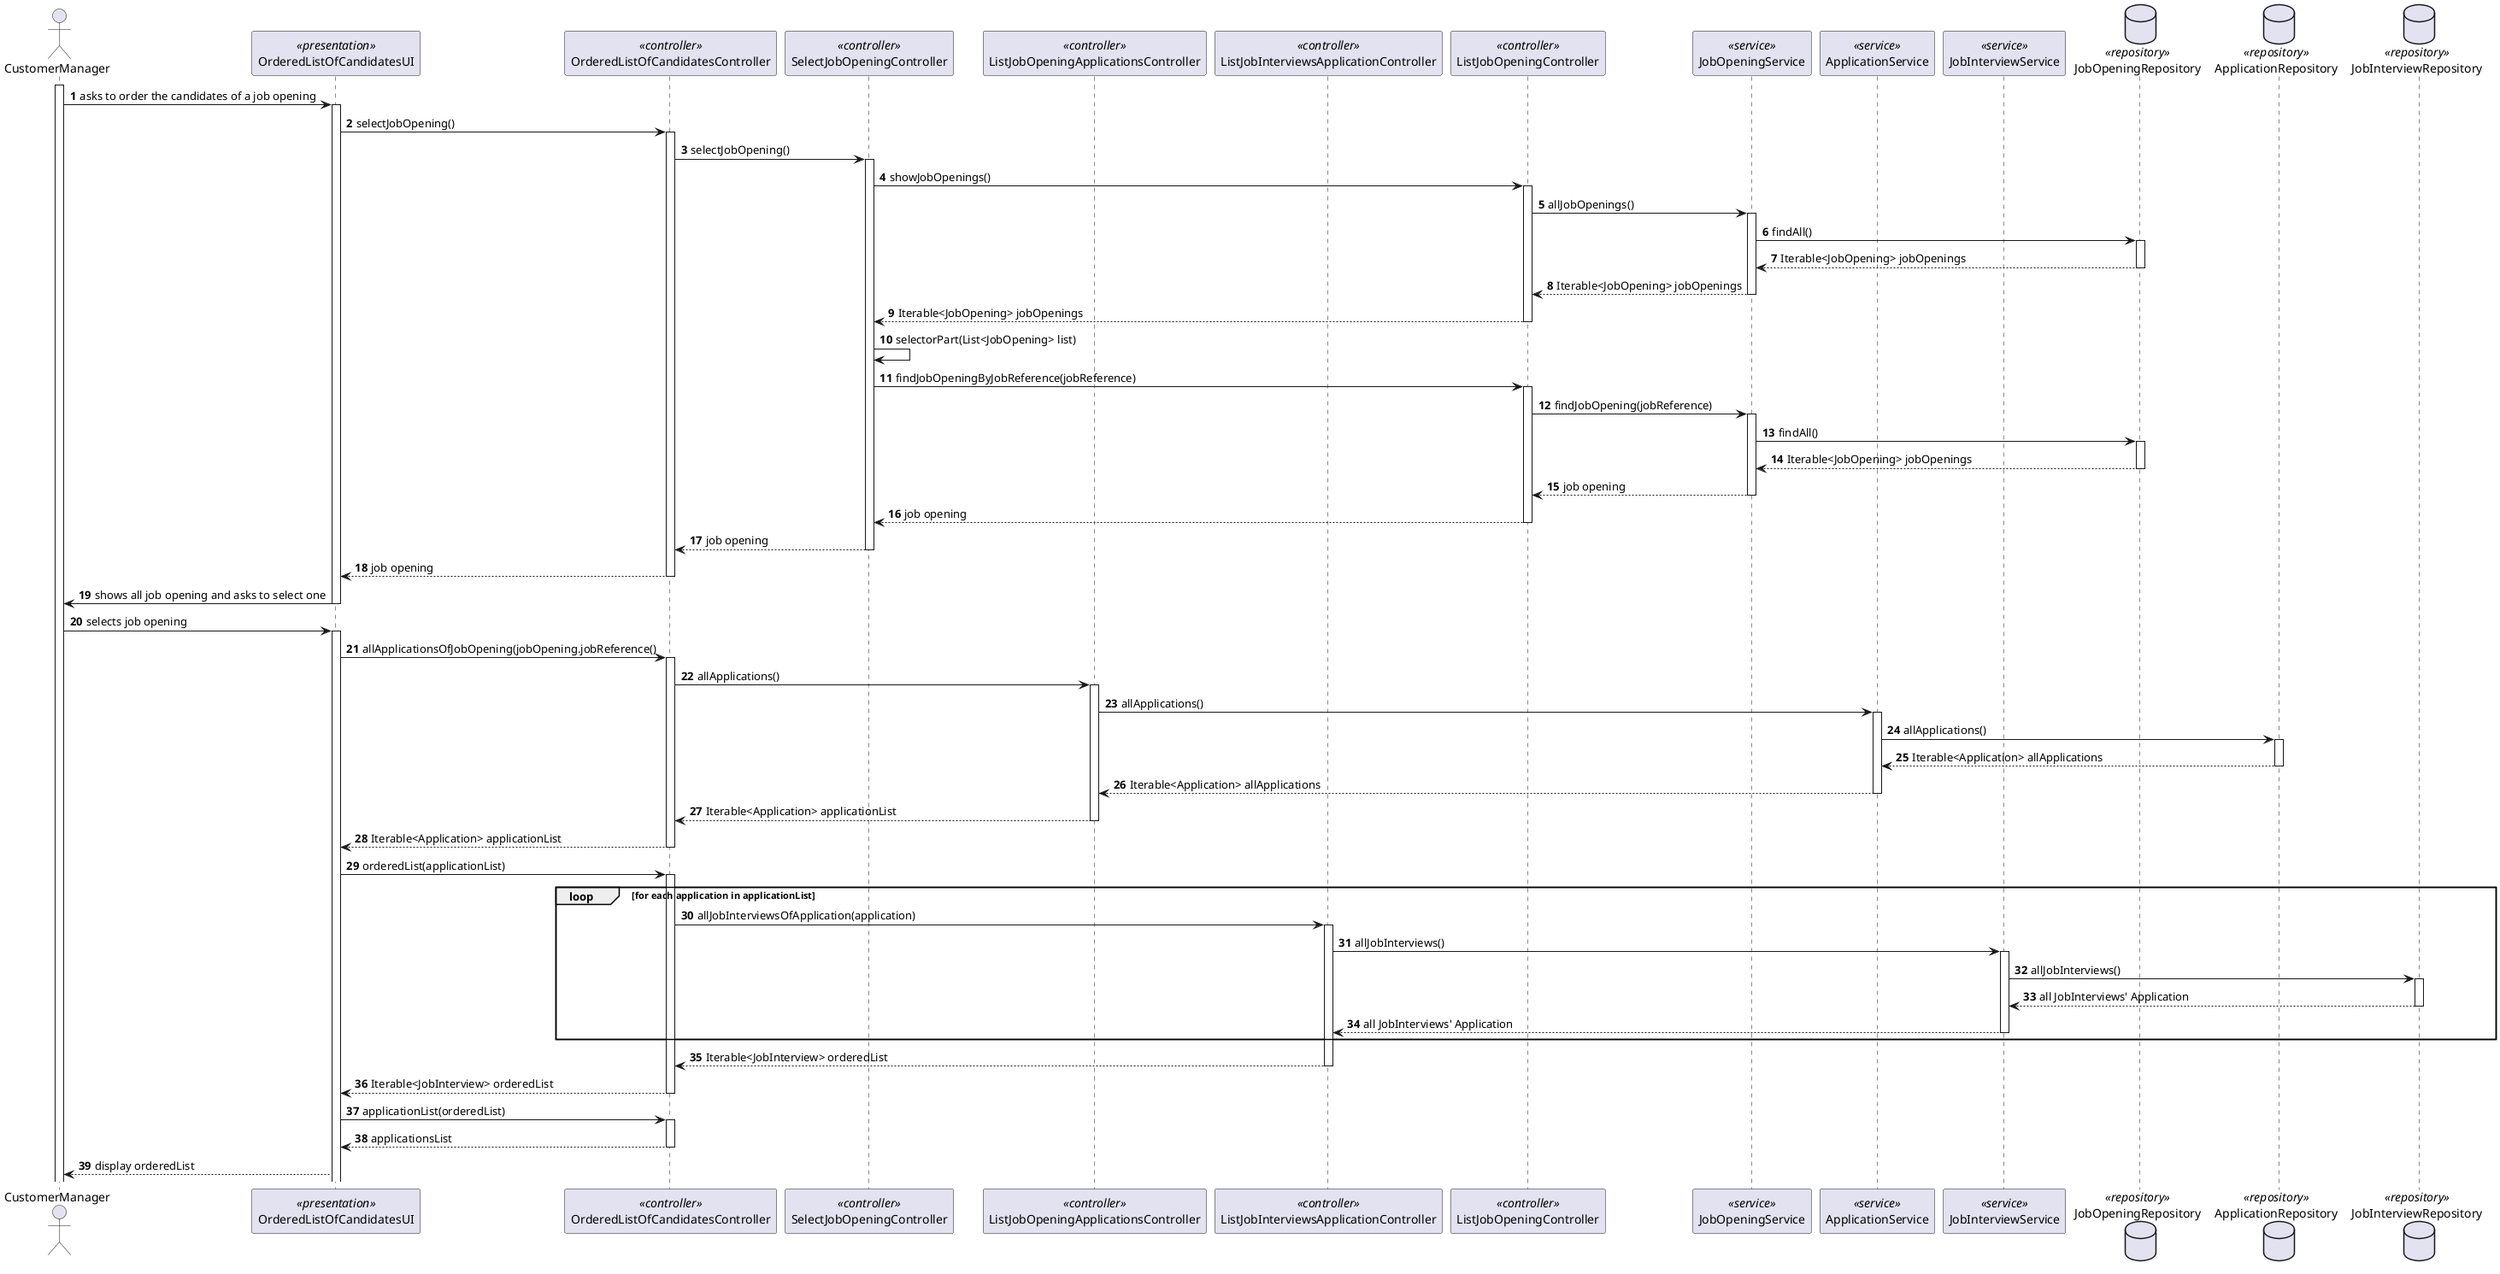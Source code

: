 @startuml
autonumber

actor CustomerManager

participant OrderedListOfCandidatesUI <<presentation>>
participant OrderedListOfCandidatesController <<controller>>
participant SelectJobOpeningController <<controller>>
participant ListJobOpeningApplicationsController <<controller>>
participant ListJobInterviewsApplicationController <<controller>>
participant ListJobOpeningController <<controller>>



participant JobOpeningService <<service>>
participant ApplicationService <<service>>
participant JobInterviewService <<service>>

database JobOpeningRepository <<repository>>
database ApplicationRepository <<repository>>
database JobInterviewRepository <<repository>>

activate CustomerManager

       CustomerManager -> OrderedListOfCandidatesUI : asks to order the candidates of a job opening
           activate OrderedListOfCandidatesUI
       
               OrderedListOfCandidatesUI -> OrderedListOfCandidatesController : selectJobOpening()
               activate OrderedListOfCandidatesController
       
                   OrderedListOfCandidatesController -> SelectJobOpeningController : selectJobOpening()
                   activate SelectJobOpeningController
       
                       SelectJobOpeningController -> ListJobOpeningController : showJobOpenings()
                       activate ListJobOpeningController
       
                           ListJobOpeningController -> JobOpeningService : allJobOpenings()
                           activate JobOpeningService
       
                               JobOpeningService -> JobOpeningRepository : findAll()
                               activate JobOpeningRepository
       
                                   JobOpeningRepository --> JobOpeningService : Iterable<JobOpening> jobOpenings
                               deactivate JobOpeningRepository
       
                               JobOpeningService --> ListJobOpeningController : Iterable<JobOpening> jobOpenings
                           deactivate JobOpeningService
       
                           ListJobOpeningController --> SelectJobOpeningController : Iterable<JobOpening> jobOpenings
                       deactivate ListJobOpeningController
       
                       SelectJobOpeningController -> SelectJobOpeningController : selectorPart(List<JobOpening> list)

                           SelectJobOpeningController -> ListJobOpeningController : findJobOpeningByJobReference(jobReference)
                           activate ListJobOpeningController
       
                               ListJobOpeningController -> JobOpeningService : findJobOpening(jobReference)
                               activate JobOpeningService
       
                                   JobOpeningService -> JobOpeningRepository : findAll()
                                   activate JobOpeningRepository
       
                                       JobOpeningRepository --> JobOpeningService : Iterable<JobOpening> jobOpenings
                                   deactivate JobOpeningRepository
       
                                   JobOpeningService --> ListJobOpeningController : job opening
                               deactivate JobOpeningService
       
                               ListJobOpeningController --> SelectJobOpeningController : job opening
                           deactivate ListJobOpeningController

                       SelectJobOpeningController --> OrderedListOfCandidatesController : job opening
                   deactivate SelectJobOpeningController
       
                   OrderedListOfCandidatesController --> OrderedListOfCandidatesUI : job opening
               deactivate OrderedListOfCandidatesController
       
               OrderedListOfCandidatesUI -> CustomerManager : shows all job opening and asks to select one
           deactivate OrderedListOfCandidatesUI

    CustomerManager -> OrderedListOfCandidatesUI : selects job opening

    activate OrderedListOfCandidatesUI

        OrderedListOfCandidatesUI -> OrderedListOfCandidatesController : allApplicationsOfJobOpening(jobOpening.jobReference()
        activate OrderedListOfCandidatesController

        OrderedListOfCandidatesController -> ListJobOpeningApplicationsController : allApplications()

        activate ListJobOpeningApplicationsController

            ListJobOpeningApplicationsController -> ApplicationService : allApplications()
            activate ApplicationService

                ApplicationService -> ApplicationRepository : allApplications()
                activate ApplicationRepository

                    ApplicationRepository --> ApplicationService : Iterable<Application> allApplications
                deactivate ApplicationRepository


            ApplicationService --> ListJobOpeningApplicationsController : Iterable<Application> allApplications

                deactivate ApplicationService

            ListJobOpeningApplicationsController --> OrderedListOfCandidatesController : Iterable<Application> applicationList

            deactivate ListJobOpeningApplicationsController

            OrderedListOfCandidatesController --> OrderedListOfCandidatesUI : Iterable<Application> applicationList

        deactivate OrderedListOfCandidatesController

           OrderedListOfCandidatesUI -> OrderedListOfCandidatesController : orderedList(applicationList)

        activate OrderedListOfCandidatesController

loop for each application in applicationList

            OrderedListOfCandidatesController -> ListJobInterviewsApplicationController : allJobInterviewsOfApplication(application)

            activate ListJobInterviewsApplicationController

            ListJobInterviewsApplicationController -> JobInterviewService : allJobInterviews()

            activate JobInterviewService

            JobInterviewService -> JobInterviewRepository : allJobInterviews()

            activate JobInterviewRepository

            JobInterviewRepository --> JobInterviewService : all JobInterviews' Application

            deactivate JobInterviewRepository

            JobInterviewService -->  ListJobInterviewsApplicationController : all JobInterviews' Application

            deactivate JobInterviewService

end loop
            activate ListJobInterviewsApplicationController

            ListJobInterviewsApplicationController --> OrderedListOfCandidatesController: Iterable<JobInterview> orderedList

            deactivate ListJobInterviewsApplicationController

            OrderedListOfCandidatesController --> OrderedListOfCandidatesUI: Iterable<JobInterview> orderedList

            deactivate OrderedListOfCandidatesController

            OrderedListOfCandidatesUI -> OrderedListOfCandidatesController :applicationList(orderedList)

             activate OrderedListOfCandidatesController

             OrderedListOfCandidatesController --> OrderedListOfCandidatesUI : applicationsList

             deactivate OrderedListOfCandidatesController

             OrderedListOfCandidatesUI --> CustomerManager : display orderedList

@enduml


